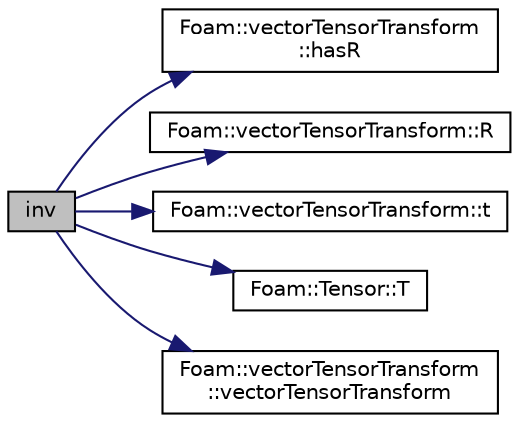 digraph "inv"
{
  bgcolor="transparent";
  edge [fontname="Helvetica",fontsize="10",labelfontname="Helvetica",labelfontsize="10"];
  node [fontname="Helvetica",fontsize="10",shape=record];
  rankdir="LR";
  Node131303 [label="inv",height=0.2,width=0.4,color="black", fillcolor="grey75", style="filled", fontcolor="black"];
  Node131303 -> Node131304 [color="midnightblue",fontsize="10",style="solid",fontname="Helvetica"];
  Node131304 [label="Foam::vectorTensorTransform\l::hasR",height=0.2,width=0.4,color="black",URL="$a28857.html#a9d0aa4bee6e8352f1c939d91fe96748e"];
  Node131303 -> Node131305 [color="midnightblue",fontsize="10",style="solid",fontname="Helvetica"];
  Node131305 [label="Foam::vectorTensorTransform::R",height=0.2,width=0.4,color="black",URL="$a28857.html#a2f536ccb6dd221a9455428a524f602be"];
  Node131303 -> Node131306 [color="midnightblue",fontsize="10",style="solid",fontname="Helvetica"];
  Node131306 [label="Foam::vectorTensorTransform::t",height=0.2,width=0.4,color="black",URL="$a28857.html#ac90b4495e032d0efeb603179edc4cb8c"];
  Node131303 -> Node131307 [color="midnightblue",fontsize="10",style="solid",fontname="Helvetica"];
  Node131307 [label="Foam::Tensor::T",height=0.2,width=0.4,color="black",URL="$a28789.html#a12920d6e112e0fa9c723bc489c9d067b",tooltip="Return transpose. "];
  Node131303 -> Node131308 [color="midnightblue",fontsize="10",style="solid",fontname="Helvetica"];
  Node131308 [label="Foam::vectorTensorTransform\l::vectorTensorTransform",height=0.2,width=0.4,color="black",URL="$a28857.html#ab93b3039656bb562be0b6fb5394da5d6",tooltip="Construct null. "];
}
